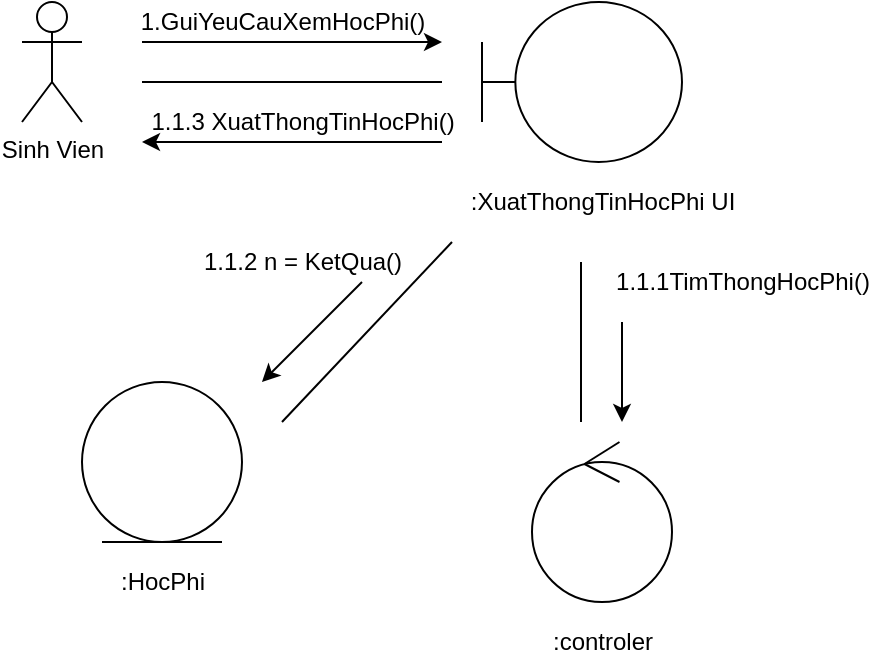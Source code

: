 <mxfile version="15.8.3" type="github">
  <diagram id="IOUigpzPTEmCii7dXNa6" name="Page-1">
    <mxGraphModel dx="1278" dy="547" grid="1" gridSize="10" guides="1" tooltips="1" connect="1" arrows="1" fold="1" page="1" pageScale="1" pageWidth="827" pageHeight="1169" math="0" shadow="0">
      <root>
        <mxCell id="0" />
        <mxCell id="1" parent="0" />
        <mxCell id="bufI9x-oFZrQRKT5Dpb--1" value="Sinh Vien&lt;br&gt;" style="shape=umlActor;verticalLabelPosition=bottom;verticalAlign=top;html=1;outlineConnect=0;" vertex="1" parent="1">
          <mxGeometry x="190" y="70" width="30" height="60" as="geometry" />
        </mxCell>
        <mxCell id="bufI9x-oFZrQRKT5Dpb--2" value="" style="endArrow=none;html=1;rounded=0;" edge="1" parent="1">
          <mxGeometry width="50" height="50" relative="1" as="geometry">
            <mxPoint x="250" y="110" as="sourcePoint" />
            <mxPoint x="400" y="110" as="targetPoint" />
          </mxGeometry>
        </mxCell>
        <mxCell id="bufI9x-oFZrQRKT5Dpb--3" value="" style="endArrow=classic;html=1;rounded=0;" edge="1" parent="1">
          <mxGeometry width="50" height="50" relative="1" as="geometry">
            <mxPoint x="250" y="90" as="sourcePoint" />
            <mxPoint x="400" y="90" as="targetPoint" />
          </mxGeometry>
        </mxCell>
        <mxCell id="bufI9x-oFZrQRKT5Dpb--4" value="1.GuiYeuCauXemHocPhi()" style="text;html=1;align=center;verticalAlign=middle;resizable=0;points=[];autosize=1;strokeColor=none;fillColor=none;" vertex="1" parent="1">
          <mxGeometry x="240" y="70" width="160" height="20" as="geometry" />
        </mxCell>
        <mxCell id="bufI9x-oFZrQRKT5Dpb--5" value="" style="shape=umlBoundary;whiteSpace=wrap;html=1;" vertex="1" parent="1">
          <mxGeometry x="420" y="70" width="100" height="80" as="geometry" />
        </mxCell>
        <mxCell id="bufI9x-oFZrQRKT5Dpb--6" value="" style="endArrow=classic;html=1;rounded=0;" edge="1" parent="1">
          <mxGeometry width="50" height="50" relative="1" as="geometry">
            <mxPoint x="400" y="140" as="sourcePoint" />
            <mxPoint x="250" y="140" as="targetPoint" />
          </mxGeometry>
        </mxCell>
        <mxCell id="bufI9x-oFZrQRKT5Dpb--7" value="1.1.3 XuatThongTinHocPhi()" style="text;html=1;align=center;verticalAlign=middle;resizable=0;points=[];autosize=1;strokeColor=none;fillColor=none;" vertex="1" parent="1">
          <mxGeometry x="245" y="120" width="170" height="20" as="geometry" />
        </mxCell>
        <mxCell id="bufI9x-oFZrQRKT5Dpb--8" value=":XuatThongTinHocPhi UI" style="text;html=1;align=center;verticalAlign=middle;resizable=0;points=[];autosize=1;strokeColor=none;fillColor=none;" vertex="1" parent="1">
          <mxGeometry x="405" y="160" width="150" height="20" as="geometry" />
        </mxCell>
        <mxCell id="bufI9x-oFZrQRKT5Dpb--9" value="" style="endArrow=none;html=1;rounded=0;" edge="1" parent="1">
          <mxGeometry width="50" height="50" relative="1" as="geometry">
            <mxPoint x="320" y="280" as="sourcePoint" />
            <mxPoint x="405" y="190" as="targetPoint" />
          </mxGeometry>
        </mxCell>
        <mxCell id="bufI9x-oFZrQRKT5Dpb--10" value="" style="endArrow=none;html=1;rounded=0;" edge="1" parent="1">
          <mxGeometry width="50" height="50" relative="1" as="geometry">
            <mxPoint x="469.5" y="280" as="sourcePoint" />
            <mxPoint x="469.5" y="200" as="targetPoint" />
          </mxGeometry>
        </mxCell>
        <mxCell id="bufI9x-oFZrQRKT5Dpb--11" value="" style="endArrow=classic;html=1;rounded=0;" edge="1" parent="1">
          <mxGeometry width="50" height="50" relative="1" as="geometry">
            <mxPoint x="360" y="210" as="sourcePoint" />
            <mxPoint x="310" y="260" as="targetPoint" />
          </mxGeometry>
        </mxCell>
        <mxCell id="bufI9x-oFZrQRKT5Dpb--12" value="" style="endArrow=classic;html=1;rounded=0;" edge="1" parent="1">
          <mxGeometry width="50" height="50" relative="1" as="geometry">
            <mxPoint x="490" y="230" as="sourcePoint" />
            <mxPoint x="490" y="280" as="targetPoint" />
          </mxGeometry>
        </mxCell>
        <mxCell id="bufI9x-oFZrQRKT5Dpb--13" value="" style="ellipse;shape=umlEntity;whiteSpace=wrap;html=1;" vertex="1" parent="1">
          <mxGeometry x="220" y="260" width="80" height="80" as="geometry" />
        </mxCell>
        <mxCell id="bufI9x-oFZrQRKT5Dpb--14" value=":HocPhi" style="text;html=1;align=center;verticalAlign=middle;resizable=0;points=[];autosize=1;strokeColor=none;fillColor=none;" vertex="1" parent="1">
          <mxGeometry x="230" y="350" width="60" height="20" as="geometry" />
        </mxCell>
        <mxCell id="bufI9x-oFZrQRKT5Dpb--15" value="" style="ellipse;shape=umlControl;whiteSpace=wrap;html=1;" vertex="1" parent="1">
          <mxGeometry x="445" y="290" width="70" height="80" as="geometry" />
        </mxCell>
        <mxCell id="bufI9x-oFZrQRKT5Dpb--16" value="1.1.2 n = KetQua()" style="text;html=1;align=center;verticalAlign=middle;resizable=0;points=[];autosize=1;strokeColor=none;fillColor=none;" vertex="1" parent="1">
          <mxGeometry x="275" y="190" width="110" height="20" as="geometry" />
        </mxCell>
        <mxCell id="bufI9x-oFZrQRKT5Dpb--17" value=":controler" style="text;html=1;align=center;verticalAlign=middle;resizable=0;points=[];autosize=1;strokeColor=none;fillColor=none;" vertex="1" parent="1">
          <mxGeometry x="445" y="380" width="70" height="20" as="geometry" />
        </mxCell>
        <mxCell id="bufI9x-oFZrQRKT5Dpb--18" value="1.1.1TimThongHocPhi()" style="text;html=1;align=center;verticalAlign=middle;resizable=0;points=[];autosize=1;strokeColor=none;fillColor=none;rotation=0;" vertex="1" parent="1">
          <mxGeometry x="480" y="200" width="140" height="20" as="geometry" />
        </mxCell>
      </root>
    </mxGraphModel>
  </diagram>
</mxfile>
